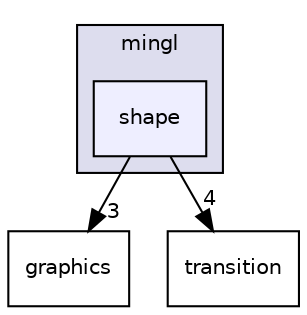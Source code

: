 digraph "libs/mingl/shape" {
  compound=true
  node [ fontsize="10", fontname="Helvetica"];
  edge [ labelfontsize="10", labelfontname="Helvetica"];
  subgraph clusterdir_d4c5b6fad7562fcd9ee8f60dc5abf3ff {
    graph [ bgcolor="#ddddee", pencolor="black", label="mingl" fontname="Helvetica", fontsize="10", URL="dir_d4c5b6fad7562fcd9ee8f60dc5abf3ff.html"]
  dir_7f282cf9c7cd52795552827b49aca0ff [shape=box, label="shape", style="filled", fillcolor="#eeeeff", pencolor="black", URL="dir_7f282cf9c7cd52795552827b49aca0ff.html"];
  }
  dir_a778e13ce7ec8fca2d01c6476ab52e55 [shape=box label="graphics" URL="dir_a778e13ce7ec8fca2d01c6476ab52e55.html"];
  dir_2c4800bb6f64dd6009bd1c5ff3d4d12b [shape=box label="transition" URL="dir_2c4800bb6f64dd6009bd1c5ff3d4d12b.html"];
  dir_7f282cf9c7cd52795552827b49aca0ff->dir_a778e13ce7ec8fca2d01c6476ab52e55 [headlabel="3", labeldistance=1.5 headhref="dir_000030_000028.html"];
  dir_7f282cf9c7cd52795552827b49aca0ff->dir_2c4800bb6f64dd6009bd1c5ff3d4d12b [headlabel="4", labeldistance=1.5 headhref="dir_000030_000032.html"];
}
